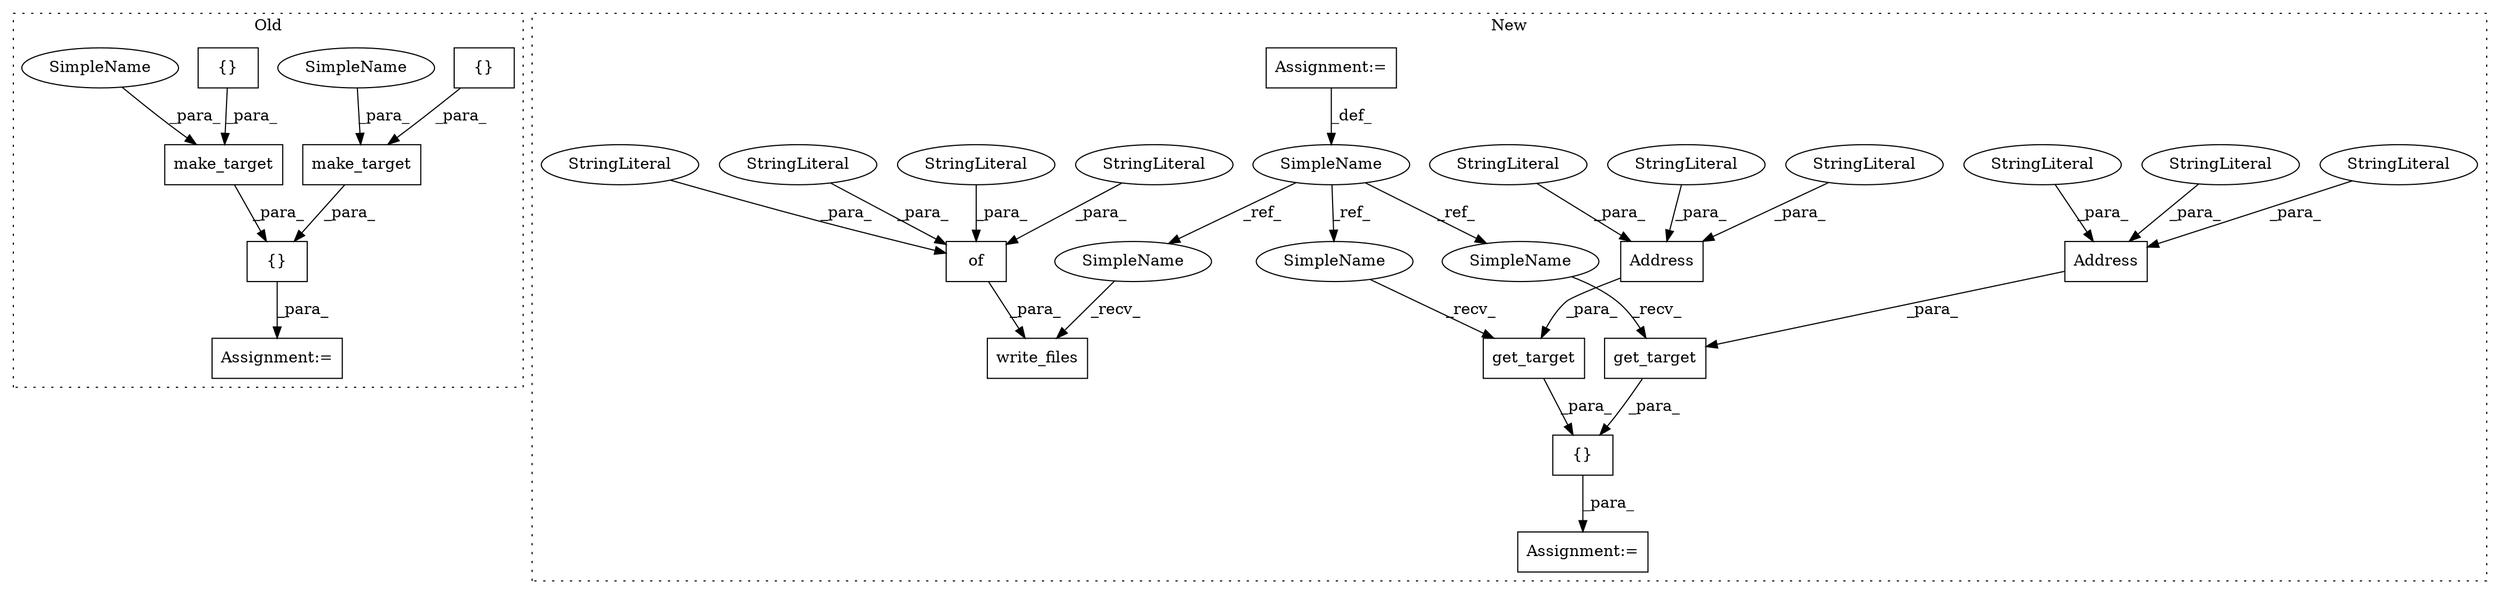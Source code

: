 digraph G {
subgraph cluster0 {
1 [label="make_target" a="32" s="3941,3987" l="12,1" shape="box"];
3 [label="{}" a="4" s="3974,3986" l="1,1" shape="box"];
9 [label="Assignment:=" a="7" s="3922" l="1" shape="box"];
23 [label="make_target" a="32" s="3989,4034" l="12,1" shape="box"];
24 [label="{}" a="4" s="4022,4033" l="1,1" shape="box"];
25 [label="{}" a="4" s="3940,4035" l="1,1" shape="box"];
27 [label="SimpleName" a="42" s="4001" l="11" shape="ellipse"];
28 [label="SimpleName" a="42" s="3953" l="11" shape="ellipse"];
label = "Old";
style="dotted";
}
subgraph cluster1 {
2 [label="get_target" a="32" s="2939,2975" l="11,1" shape="box"];
4 [label="Address" a="32" s="2950,2974" l="8,1" shape="box"];
5 [label="StringLiteral" a="45" s="2965" l="9" shape="ellipse"];
6 [label="StringLiteral" a="45" s="2958" l="2" shape="ellipse"];
7 [label="StringLiteral" a="45" s="2961" l="3" shape="ellipse"];
8 [label="Assignment:=" a="7" s="2908" l="1" shape="box"];
10 [label="SimpleName" a="42" s="2776" l="11" shape="ellipse"];
11 [label="write_files" a="32" s="2805,2897" l="12,1" shape="box"];
12 [label="of" a="32" s="2821,2896" l="3,1" shape="box"];
13 [label="StringLiteral" a="45" s="2844" l="8" shape="ellipse"];
14 [label="StringLiteral" a="45" s="2862" l="7" shape="ellipse"];
15 [label="StringLiteral" a="45" s="2824" l="9" shape="ellipse"];
16 [label="StringLiteral" a="45" s="2870" l="26" shape="ellipse"];
17 [label="{}" a="4" s="2926,3025" l="1,1" shape="box"];
18 [label="Address" a="32" s="3000,3023" l="8,1" shape="box"];
19 [label="StringLiteral" a="45" s="3015" l="8" shape="ellipse"];
20 [label="StringLiteral" a="45" s="3008" l="2" shape="ellipse"];
21 [label="StringLiteral" a="45" s="3011" l="3" shape="ellipse"];
22 [label="get_target" a="32" s="2989,3024" l="11,1" shape="box"];
26 [label="Assignment:=" a="7" s="2776" l="11" shape="box"];
29 [label="SimpleName" a="42" s="2927" l="11" shape="ellipse"];
30 [label="SimpleName" a="42" s="2977" l="11" shape="ellipse"];
31 [label="SimpleName" a="42" s="2793" l="11" shape="ellipse"];
label = "New";
style="dotted";
}
1 -> 25 [label="_para_"];
2 -> 17 [label="_para_"];
3 -> 1 [label="_para_"];
4 -> 2 [label="_para_"];
5 -> 4 [label="_para_"];
6 -> 4 [label="_para_"];
7 -> 4 [label="_para_"];
10 -> 29 [label="_ref_"];
10 -> 31 [label="_ref_"];
10 -> 30 [label="_ref_"];
12 -> 11 [label="_para_"];
13 -> 12 [label="_para_"];
14 -> 12 [label="_para_"];
15 -> 12 [label="_para_"];
16 -> 12 [label="_para_"];
17 -> 8 [label="_para_"];
18 -> 22 [label="_para_"];
19 -> 18 [label="_para_"];
20 -> 18 [label="_para_"];
21 -> 18 [label="_para_"];
22 -> 17 [label="_para_"];
23 -> 25 [label="_para_"];
24 -> 23 [label="_para_"];
25 -> 9 [label="_para_"];
26 -> 10 [label="_def_"];
27 -> 23 [label="_para_"];
28 -> 1 [label="_para_"];
29 -> 2 [label="_recv_"];
30 -> 22 [label="_recv_"];
31 -> 11 [label="_recv_"];
}